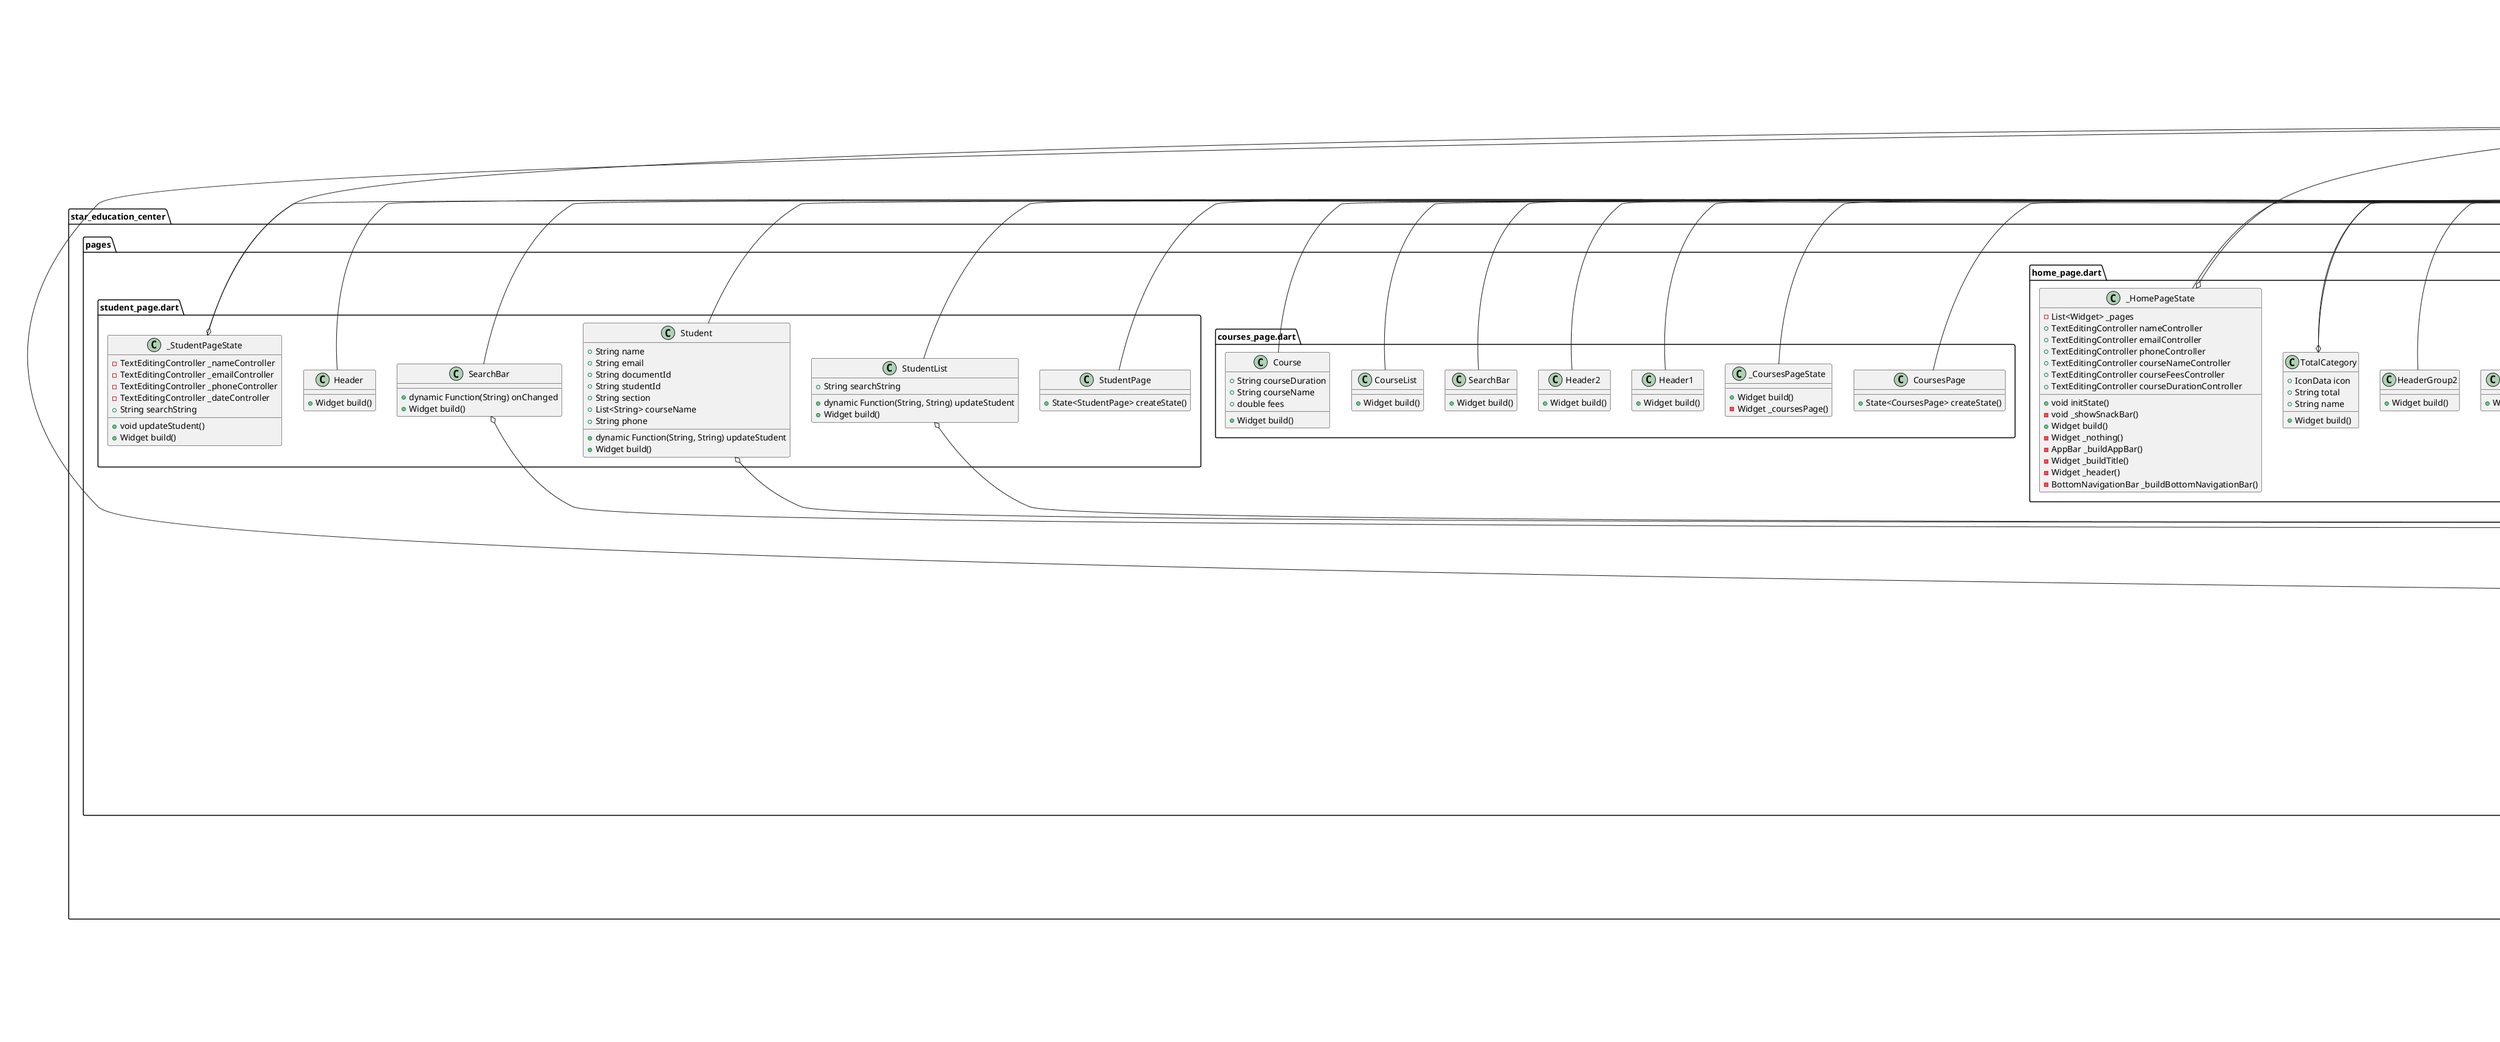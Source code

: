 @startuml
set namespaceSeparator ::

class "star_education_center::firebase_options.dart::DefaultFirebaseOptions" {
  {static} +FirebaseOptions android
  {static} +FirebaseOptions currentPlatform
}

"star_education_center::firebase_options.dart::DefaultFirebaseOptions" o-- "firebase_core_platform_interface::firebase_core_platform_interface.dart::FirebaseOptions"

class "star_education_center::models::course_model.dart::CourseModel" {
  -String _cId
  +String courseName
  +String courseDuration
  +double fees
  +String courseId
}

class "star_education_center::models::student_model.dart::StudentModel" {
  -String _sId
  +String name
  +String email
  +String phone
  +String section
  +List<String> courseName
}

class "star_education_center::models::student_model.dart::NewStudent" {
  {static} +num discount
}

"star_education_center::models::student_model.dart::StudentModel" <|-- "star_education_center::models::student_model.dart::NewStudent"

class "star_education_center::models::student_model.dart::PremiumStudent" {
  {static} +num discount
}

"star_education_center::models::student_model.dart::StudentModel" <|-- "star_education_center::models::student_model.dart::PremiumStudent"

class "star_education_center::models::student_model.dart::PlatinumStudent" {
  {static} +num discount
}

"star_education_center::models::student_model.dart::StudentModel" <|-- "star_education_center::models::student_model.dart::PlatinumStudent"

class "star_education_center::main.dart::MyApp" {
  +Widget build()
}

"flutter::src::widgets::framework.dart::StatelessWidget" <|-- "star_education_center::main.dart::MyApp"

class "star_education_center::pages::register_page.dart::RegisterPage" {
  +TextEditingController emailController
  +TextEditingController passwordController
  +TextEditingController confirmPasswordController
  +Widget build()
  -Widget _registerForm()
  -Widget _registerButton()
  -Widget _margin()
  -Widget _signIn()
}

"star_education_center::pages::register_page.dart::RegisterPage" o-- "flutter::src::widgets::editable_text.dart::TextEditingController"
"flutter::src::widgets::framework.dart::StatelessWidget" <|-- "star_education_center::pages::register_page.dart::RegisterPage"

class "star_education_center::pages::register_page.dart::TextFieldDecorator" {
  +Widget textField
  +String? errorMessage
  +Widget build()
}

"star_education_center::pages::register_page.dart::TextFieldDecorator" o-- "flutter::src::widgets::framework.dart::Widget"
"flutter::src::widgets::framework.dart::StatelessWidget" <|-- "star_education_center::pages::register_page.dart::TextFieldDecorator"

class "star_education_center::pages::student_detail_page.dart::StudentDetailsPage" {
  +String name
  +String email
  +String studentId
  +String phone
  +String section
  +List<String> courseName
  +String documentId
  +State<StudentDetailsPage> createState()
}

"flutter::src::widgets::framework.dart::StatefulWidget" <|-- "star_education_center::pages::student_detail_page.dart::StudentDetailsPage"

class "star_education_center::pages::student_detail_page.dart::_StudentDetailsPageState" {
  +void initState()
  +Widget build()
  -Widget _about()
  -Widget _enrolled()
  -Widget _newEnroll()
}

"flutter::src::widgets::framework.dart::State" <|-- "star_education_center::pages::student_detail_page.dart::_StudentDetailsPageState"

abstract class "star_education_center::pages::student_detail_page.dart::CourseState" {
  +Widget getUI()
}

class "star_education_center::pages::student_detail_page.dart::LoadingState" {
  +Widget getUI()
}

"star_education_center::pages::student_detail_page.dart::CourseState" <|-- "star_education_center::pages::student_detail_page.dart::LoadingState"

class "star_education_center::pages::student_detail_page.dart::LoadedState" {
  +String courseDuration
  +Widget getUI()
}

"star_education_center::pages::student_detail_page.dart::CourseState" <|-- "star_education_center::pages::student_detail_page.dart::LoadedState"

class "star_education_center::pages::student_detail_page.dart::ErrorState" {
  +String errorMessage
  +Widget getUI()
}

"star_education_center::pages::student_detail_page.dart::CourseState" <|-- "star_education_center::pages::student_detail_page.dart::ErrorState"

class "star_education_center::pages::student_detail_page.dart::CourseList" {
  +List<String> coruseList
  +Widget build()
}

"flutter::src::widgets::framework.dart::StatelessWidget" <|-- "star_education_center::pages::student_detail_page.dart::CourseList"

class "star_education_center::pages::student_detail_page.dart::Course" {
  +String courseName
  +_CourseState createState()
}

"flutter::src::widgets::framework.dart::StatefulWidget" <|-- "star_education_center::pages::student_detail_page.dart::Course"

class "star_education_center::pages::student_detail_page.dart::_CourseState" {
  +CourseState currentState
  +void initState()
  +dynamic fetchCourseDuration()
  +Widget build()
}

"star_education_center::pages::student_detail_page.dart::_CourseState" o-- "star_education_center::pages::student_detail_page.dart::CourseState"
"flutter::src::widgets::framework.dart::State" <|-- "star_education_center::pages::student_detail_page.dart::_CourseState"

class "star_education_center::pages::courses_add_page.dart::CoursesAddPage" {
  +String section
  +String studentId
  +String name
  +String email
  +String phone
  +List<String> courseName
  +String documentId
  +State<CoursesAddPage> createState()
}

"flutter::src::widgets::framework.dart::StatefulWidget" <|-- "star_education_center::pages::courses_add_page.dart::CoursesAddPage"

class "star_education_center::pages::courses_add_page.dart::_CoursesAddPageState" {
  +void initState()
  -void _fetchExistingCourses()
  +void updateTotalPrice()
  +Widget build()
  -Widget _buildBody()
  -Widget _header()
  -Widget _searchBar()
  -Widget _streamCourses()
}

"flutter::src::widgets::framework.dart::State" <|-- "star_education_center::pages::courses_add_page.dart::_CoursesAddPageState"

class "star_education_center::pages::courses_add_page.dart::CourseEnroll" {
  +String courseName
  +double courseFees
  +dynamic Function(bool, double) onSelectionChanged
  +State<CourseEnroll> createState()
}

"star_education_center::pages::courses_add_page.dart::CourseEnroll" o-- "null::dynamic Function(bool, double)"
"flutter::src::widgets::framework.dart::StatefulWidget" <|-- "star_education_center::pages::courses_add_page.dart::CourseEnroll"

class "star_education_center::pages::courses_add_page.dart::_CourseEnrollState" {
  -bool _isSelected
  -void _toggleSelection()
  +Widget build()
}

"flutter::src::widgets::framework.dart::State" <|-- "star_education_center::pages::courses_add_page.dart::_CourseEnrollState"

class "star_education_center::pages::courses_add_page.dart::BottomContainer" {
  +String studentId
  +String name
  +String email
  +String phone
  +double total
  +String section
  +List<String> courseName
  +String documentId
  +State<BottomContainer> createState()
}

"flutter::src::widgets::framework.dart::StatefulWidget" <|-- "star_education_center::pages::courses_add_page.dart::BottomContainer"

class "star_education_center::pages::courses_add_page.dart::_BottomContainerState" {
  +double calculateDiscount()
  -void _totalCheckOut()
  +Widget build()
  -Widget _headerSection()
  -Widget _detail()
  -Widget _voucherDetail()
  -Widget _voucherTotalDetail()
}

"flutter::src::widgets::framework.dart::State" <|-- "star_education_center::pages::courses_add_page.dart::_BottomContainerState"

class "star_education_center::pages::login_page.dart::TextEditingControllerSingleton" {
  {static} -TextEditingControllerSingleton _instance
  +TextEditingController emailController
  +TextEditingController passwordController
}

"star_education_center::pages::login_page.dart::TextEditingControllerSingleton" o-- "star_education_center::pages::login_page.dart::TextEditingControllerSingleton"
"star_education_center::pages::login_page.dart::TextEditingControllerSingleton" o-- "flutter::src::widgets::editable_text.dart::TextEditingController"

class "star_education_center::pages::login_page.dart::LoginPage" {
  +TextEditingControllerSingleton controllers
  +Widget build()
  -Widget _loginForm()
  -Widget _loginButton()
  -Widget _signUp()
}

"star_education_center::pages::login_page.dart::LoginPage" o-- "star_education_center::pages::login_page.dart::TextEditingControllerSingleton"
"flutter::src::widgets::framework.dart::StatelessWidget" <|-- "star_education_center::pages::login_page.dart::LoginPage"

class "star_education_center::pages::home_page.dart::HomePage" {
  +State<HomePage> createState()
}

"flutter::src::widgets::framework.dart::StatefulWidget" <|-- "star_education_center::pages::home_page.dart::HomePage"

class "star_education_center::pages::home_page.dart::_HomePageState" {
  -List<Widget> _pages
  +TextEditingController nameController
  +TextEditingController emailController
  +TextEditingController phoneController
  +TextEditingController courseNameController
  +TextEditingController courseFeesController
  +TextEditingController courseDurationController
  +void initState()
  -void _showSnackBar()
  +Widget build()
  -Widget _nothing()
  -AppBar _buildAppBar()
  -Widget _buildTitle()
  -Widget _header()
  -BottomNavigationBar _buildBottomNavigationBar()
}

"star_education_center::pages::home_page.dart::_HomePageState" o-- "flutter::src::widgets::editable_text.dart::TextEditingController"
"flutter::src::widgets::framework.dart::State" <|-- "star_education_center::pages::home_page.dart::_HomePageState"

class "star_education_center::pages::home_page.dart::HomeContent" {
  +Widget build()
}

"flutter::src::widgets::framework.dart::StatelessWidget" <|-- "star_education_center::pages::home_page.dart::HomeContent"

class "star_education_center::pages::home_page.dart::HeaderGroup" {
  +Widget build()
}

"flutter::src::widgets::framework.dart::StatelessWidget" <|-- "star_education_center::pages::home_page.dart::HeaderGroup"

class "star_education_center::pages::home_page.dart::EnrollNowButton" {
  +Widget build()
}

"flutter::src::widgets::framework.dart::StatelessWidget" <|-- "star_education_center::pages::home_page.dart::EnrollNowButton"

class "star_education_center::pages::home_page.dart::PageImage" {
  +Widget build()
}

"flutter::src::widgets::framework.dart::StatelessWidget" <|-- "star_education_center::pages::home_page.dart::PageImage"

class "star_education_center::pages::home_page.dart::TotalGroup" {
  +Widget build()
}

"flutter::src::widgets::framework.dart::StatelessWidget" <|-- "star_education_center::pages::home_page.dart::TotalGroup"

class "star_education_center::pages::home_page.dart::TotalCategory" {
  +IconData icon
  +String total
  +String name
  +Widget build()
}

"star_education_center::pages::home_page.dart::TotalCategory" o-- "flutter::src::widgets::icon_data.dart::IconData"
"flutter::src::widgets::framework.dart::StatelessWidget" <|-- "star_education_center::pages::home_page.dart::TotalCategory"

class "star_education_center::pages::home_page.dart::HeaderGroup2" {
  +Widget build()
}

"flutter::src::widgets::framework.dart::StatelessWidget" <|-- "star_education_center::pages::home_page.dart::HeaderGroup2"

class "star_education_center::pages::home_page.dart::CourseCarousel" {
  +dynamic fetchCourses()
  +Widget build()
}

"flutter::src::widgets::framework.dart::StatelessWidget" <|-- "star_education_center::pages::home_page.dart::CourseCarousel"

class "star_education_center::pages::home_page.dart::CertificateSection" {
  +Widget build()
}

"flutter::src::widgets::framework.dart::StatelessWidget" <|-- "star_education_center::pages::home_page.dart::CertificateSection"

class "star_education_center::pages::home_page.dart::StartLearningButton" {
  +Widget build()
}

"flutter::src::widgets::framework.dart::StatelessWidget" <|-- "star_education_center::pages::home_page.dart::StartLearningButton"

class "star_education_center::pages::home_page.dart::DateOfBirthPicker" {
  +_DateOfBirthPickerState createState()
}

"flutter::src::widgets::framework.dart::StatefulWidget" <|-- "star_education_center::pages::home_page.dart::DateOfBirthPicker"

class "star_education_center::pages::home_page.dart::_DateOfBirthPickerState" {
  -dynamic _selectDate()
  +Widget build()
}

"flutter::src::widgets::framework.dart::State" <|-- "star_education_center::pages::home_page.dart::_DateOfBirthPickerState"

class "star_education_center::pages::home_page.dart::CourseList" {
  +Map<String, dynamic> course
  +Widget build()
}

"flutter::src::widgets::framework.dart::StatelessWidget" <|-- "star_education_center::pages::home_page.dart::CourseList"

class "star_education_center::pages::home_page.dart::Course" {
  +String courseDuration
  +String courseName
  +double fees
  +Widget build()
}

"flutter::src::widgets::framework.dart::StatelessWidget" <|-- "star_education_center::pages::home_page.dart::Course"

class "star_education_center::pages::courses_page.dart::CoursesPage" {
  +State<CoursesPage> createState()
}

"flutter::src::widgets::framework.dart::StatefulWidget" <|-- "star_education_center::pages::courses_page.dart::CoursesPage"

class "star_education_center::pages::courses_page.dart::_CoursesPageState" {
  +Widget build()
  -Widget _coursesPage()
}

"flutter::src::widgets::framework.dart::State" <|-- "star_education_center::pages::courses_page.dart::_CoursesPageState"

class "star_education_center::pages::courses_page.dart::Header1" {
  +Widget build()
}

"flutter::src::widgets::framework.dart::StatelessWidget" <|-- "star_education_center::pages::courses_page.dart::Header1"

class "star_education_center::pages::courses_page.dart::Header2" {
  +Widget build()
}

"flutter::src::widgets::framework.dart::StatelessWidget" <|-- "star_education_center::pages::courses_page.dart::Header2"

class "star_education_center::pages::courses_page.dart::SearchBar" {
  +Widget build()
}

"flutter::src::widgets::framework.dart::StatelessWidget" <|-- "star_education_center::pages::courses_page.dart::SearchBar"

class "star_education_center::pages::courses_page.dart::CourseList" {
  +Widget build()
}

"flutter::src::widgets::framework.dart::StatelessWidget" <|-- "star_education_center::pages::courses_page.dart::CourseList"

class "star_education_center::pages::courses_page.dart::Course" {
  +String courseDuration
  +String courseName
  +double fees
  +Widget build()
}

"flutter::src::widgets::framework.dart::StatelessWidget" <|-- "star_education_center::pages::courses_page.dart::Course"

class "star_education_center::pages::student_page.dart::StudentPage" {
  +State<StudentPage> createState()
}

"flutter::src::widgets::framework.dart::StatefulWidget" <|-- "star_education_center::pages::student_page.dart::StudentPage"

class "star_education_center::pages::student_page.dart::_StudentPageState" {
  -TextEditingController _nameController
  -TextEditingController _emailController
  -TextEditingController _phoneController
  -TextEditingController _dateController
  +String searchString
  +void updateStudent()
  +Widget build()
}

"star_education_center::pages::student_page.dart::_StudentPageState" o-- "flutter::src::widgets::editable_text.dart::TextEditingController"
"flutter::src::widgets::framework.dart::State" <|-- "star_education_center::pages::student_page.dart::_StudentPageState"

class "star_education_center::pages::student_page.dart::SearchBar" {
  +dynamic Function(String) onChanged
  +Widget build()
}

"star_education_center::pages::student_page.dart::SearchBar" o-- "null::dynamic Function(String)"
"flutter::src::widgets::framework.dart::StatelessWidget" <|-- "star_education_center::pages::student_page.dart::SearchBar"

class "star_education_center::pages::student_page.dart::Header" {
  +Widget build()
}

"flutter::src::widgets::framework.dart::StatelessWidget" <|-- "star_education_center::pages::student_page.dart::Header"

class "star_education_center::pages::student_page.dart::StudentList" {
  +String searchString
  +dynamic Function(String, String) updateStudent
  +Widget build()
}

"star_education_center::pages::student_page.dart::StudentList" o-- "null::dynamic Function(String, String)"
"flutter::src::widgets::framework.dart::StatelessWidget" <|-- "star_education_center::pages::student_page.dart::StudentList"

class "star_education_center::pages::student_page.dart::Student" {
  +String name
  +String email
  +String documentId
  +String studentId
  +String section
  +List<String> courseName
  +dynamic Function(String, String) updateStudent
  +String phone
  +Widget build()
}

"star_education_center::pages::student_page.dart::Student" o-- "null::dynamic Function(String, String)"
"flutter::src::widgets::framework.dart::StatelessWidget" <|-- "star_education_center::pages::student_page.dart::Student"

abstract class "star_education_center::services::student_firestore_service.dart::StudentDatabase" {
  +dynamic registerStudent()
  +Stream<QuerySnapshot<Object?>> searchStudentsByName()
  +Stream<QuerySnapshot<Object?>> getStudents()
  +dynamic deleteStudent()
  +dynamic getStudentById()
  +dynamic updateStudent()
  +dynamic updateCourseStudent()
}

class "star_education_center::services::student_firestore_service.dart::FirestoreStudentDatabase" {
  +FirebaseFirestore db
  +CollectionReference<Object?> students
  +Uuid uuid
  +dynamic registerStudent()
  +Stream<QuerySnapshot<Object?>> searchStudentsByName()
  +Stream<QuerySnapshot<Object?>> getStudents()
  +dynamic deleteStudent()
  +dynamic getStudentById()
  +dynamic updateStudent()
  +dynamic updateCourseStudent()
}

"star_education_center::services::student_firestore_service.dart::FirestoreStudentDatabase" o-- "cloud_firestore::cloud_firestore.dart::FirebaseFirestore"
"star_education_center::services::student_firestore_service.dart::FirestoreStudentDatabase" o-- "cloud_firestore::cloud_firestore.dart::CollectionReference<Object>"
"star_education_center::services::student_firestore_service.dart::FirestoreStudentDatabase" o-- "uuid::uuid.dart::Uuid"
"star_education_center::services::student_firestore_service.dart::StudentDatabase" <|-- "star_education_center::services::student_firestore_service.dart::FirestoreStudentDatabase"

abstract class "star_education_center::services::course_firestore_service.dart::CourseService" {
  +dynamic createCourse()
  +Stream<QuerySnapshot<Object?>> getCourses()
  +dynamic getCourseByName()
}

abstract class "star_education_center::services::course_firestore_service.dart::UuidService" {
  +String generateUuid()
}

class "star_education_center::services::course_firestore_service.dart::DefaultUuidService" {
  -Uuid _uuid
  +String generateUuid()
}

"star_education_center::services::course_firestore_service.dart::DefaultUuidService" o-- "uuid::uuid.dart::Uuid"
"star_education_center::services::course_firestore_service.dart::UuidService" <|-- "star_education_center::services::course_firestore_service.dart::DefaultUuidService"

class "star_education_center::services::course_firestore_service.dart::LoggerService" {
  +void logError()
}

class "star_education_center::services::course_firestore_service.dart::CourseFirestoreService" {
  -FirebaseFirestore _db
  -UuidService _uuidService
  -LoggerService _loggerService
  -CollectionReference<Object?> _courses
  +dynamic createCourse()
  +Stream<QuerySnapshot<Object?>> getCourses()
  +dynamic getCourseByName()
}

"star_education_center::services::course_firestore_service.dart::CourseFirestoreService" o-- "cloud_firestore::cloud_firestore.dart::FirebaseFirestore"
"star_education_center::services::course_firestore_service.dart::CourseFirestoreService" o-- "star_education_center::services::course_firestore_service.dart::UuidService"
"star_education_center::services::course_firestore_service.dart::CourseFirestoreService" o-- "star_education_center::services::course_firestore_service.dart::LoggerService"
"star_education_center::services::course_firestore_service.dart::CourseFirestoreService" o-- "cloud_firestore::cloud_firestore.dart::CollectionReference<Object>"
"star_education_center::services::course_firestore_service.dart::CourseService" <|-- "star_education_center::services::course_firestore_service.dart::CourseFirestoreService"


@enduml